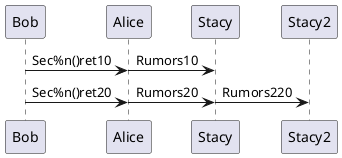 {
  "sha1": "fmm40a93ajziwir2wmx5vqavpepcjvw",
  "insertion": {
    "when": "2024-06-01T09:03:06.373Z",
    "url": "http://forum.plantuml.net/6438/teoz-doesnt-work-in-a-group-or-alt",
    "user": "plantuml@gmail.com"
  }
}
@startuml
!pragma teoz true
Bob -> Alice : Sec%n()ret10
& Alice -> Stacy : Rumors10

Bob -> Alice : Sec%n()ret20
& Alice -> Stacy : Rumors20
& Stacy -> Stacy2 : Rumors220




@enduml
